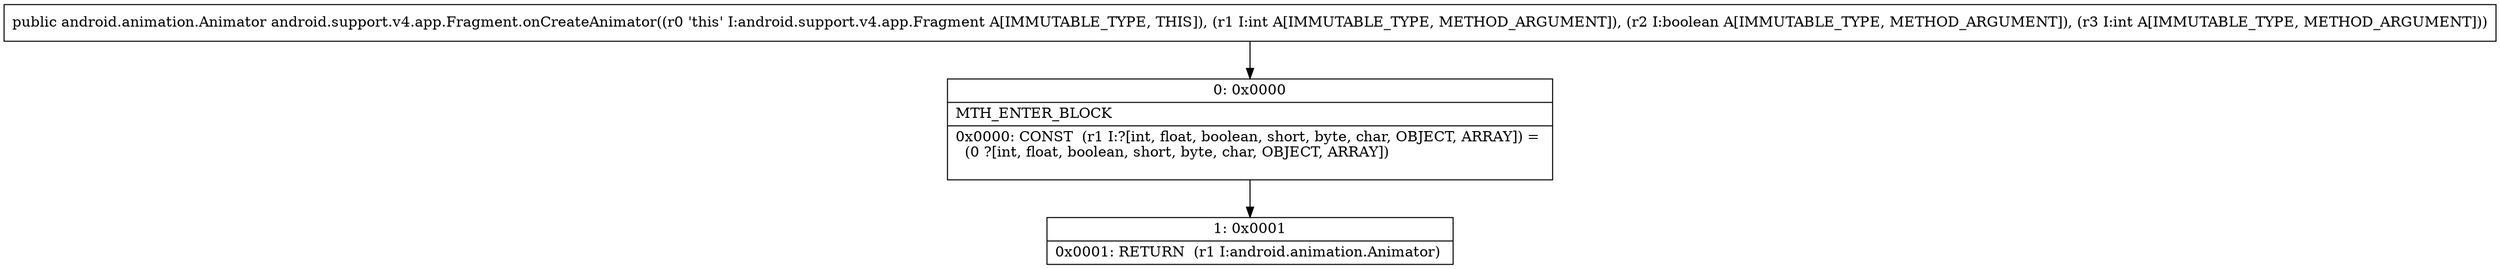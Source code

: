 digraph "CFG forandroid.support.v4.app.Fragment.onCreateAnimator(IZI)Landroid\/animation\/Animator;" {
Node_0 [shape=record,label="{0\:\ 0x0000|MTH_ENTER_BLOCK\l|0x0000: CONST  (r1 I:?[int, float, boolean, short, byte, char, OBJECT, ARRAY]) = \l  (0 ?[int, float, boolean, short, byte, char, OBJECT, ARRAY])\l \l}"];
Node_1 [shape=record,label="{1\:\ 0x0001|0x0001: RETURN  (r1 I:android.animation.Animator) \l}"];
MethodNode[shape=record,label="{public android.animation.Animator android.support.v4.app.Fragment.onCreateAnimator((r0 'this' I:android.support.v4.app.Fragment A[IMMUTABLE_TYPE, THIS]), (r1 I:int A[IMMUTABLE_TYPE, METHOD_ARGUMENT]), (r2 I:boolean A[IMMUTABLE_TYPE, METHOD_ARGUMENT]), (r3 I:int A[IMMUTABLE_TYPE, METHOD_ARGUMENT])) }"];
MethodNode -> Node_0;
Node_0 -> Node_1;
}

